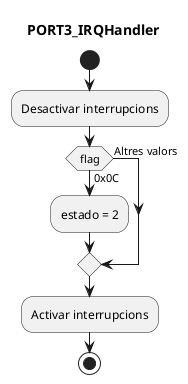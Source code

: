 @startuml

title PORT3_IRQHandler


start

:Desactivar interrupcions;

if (flag) then (0x0C)
  :estado = 2;
else (Altres valors)
endif

:Activar interrupcions;

stop

@enduml
